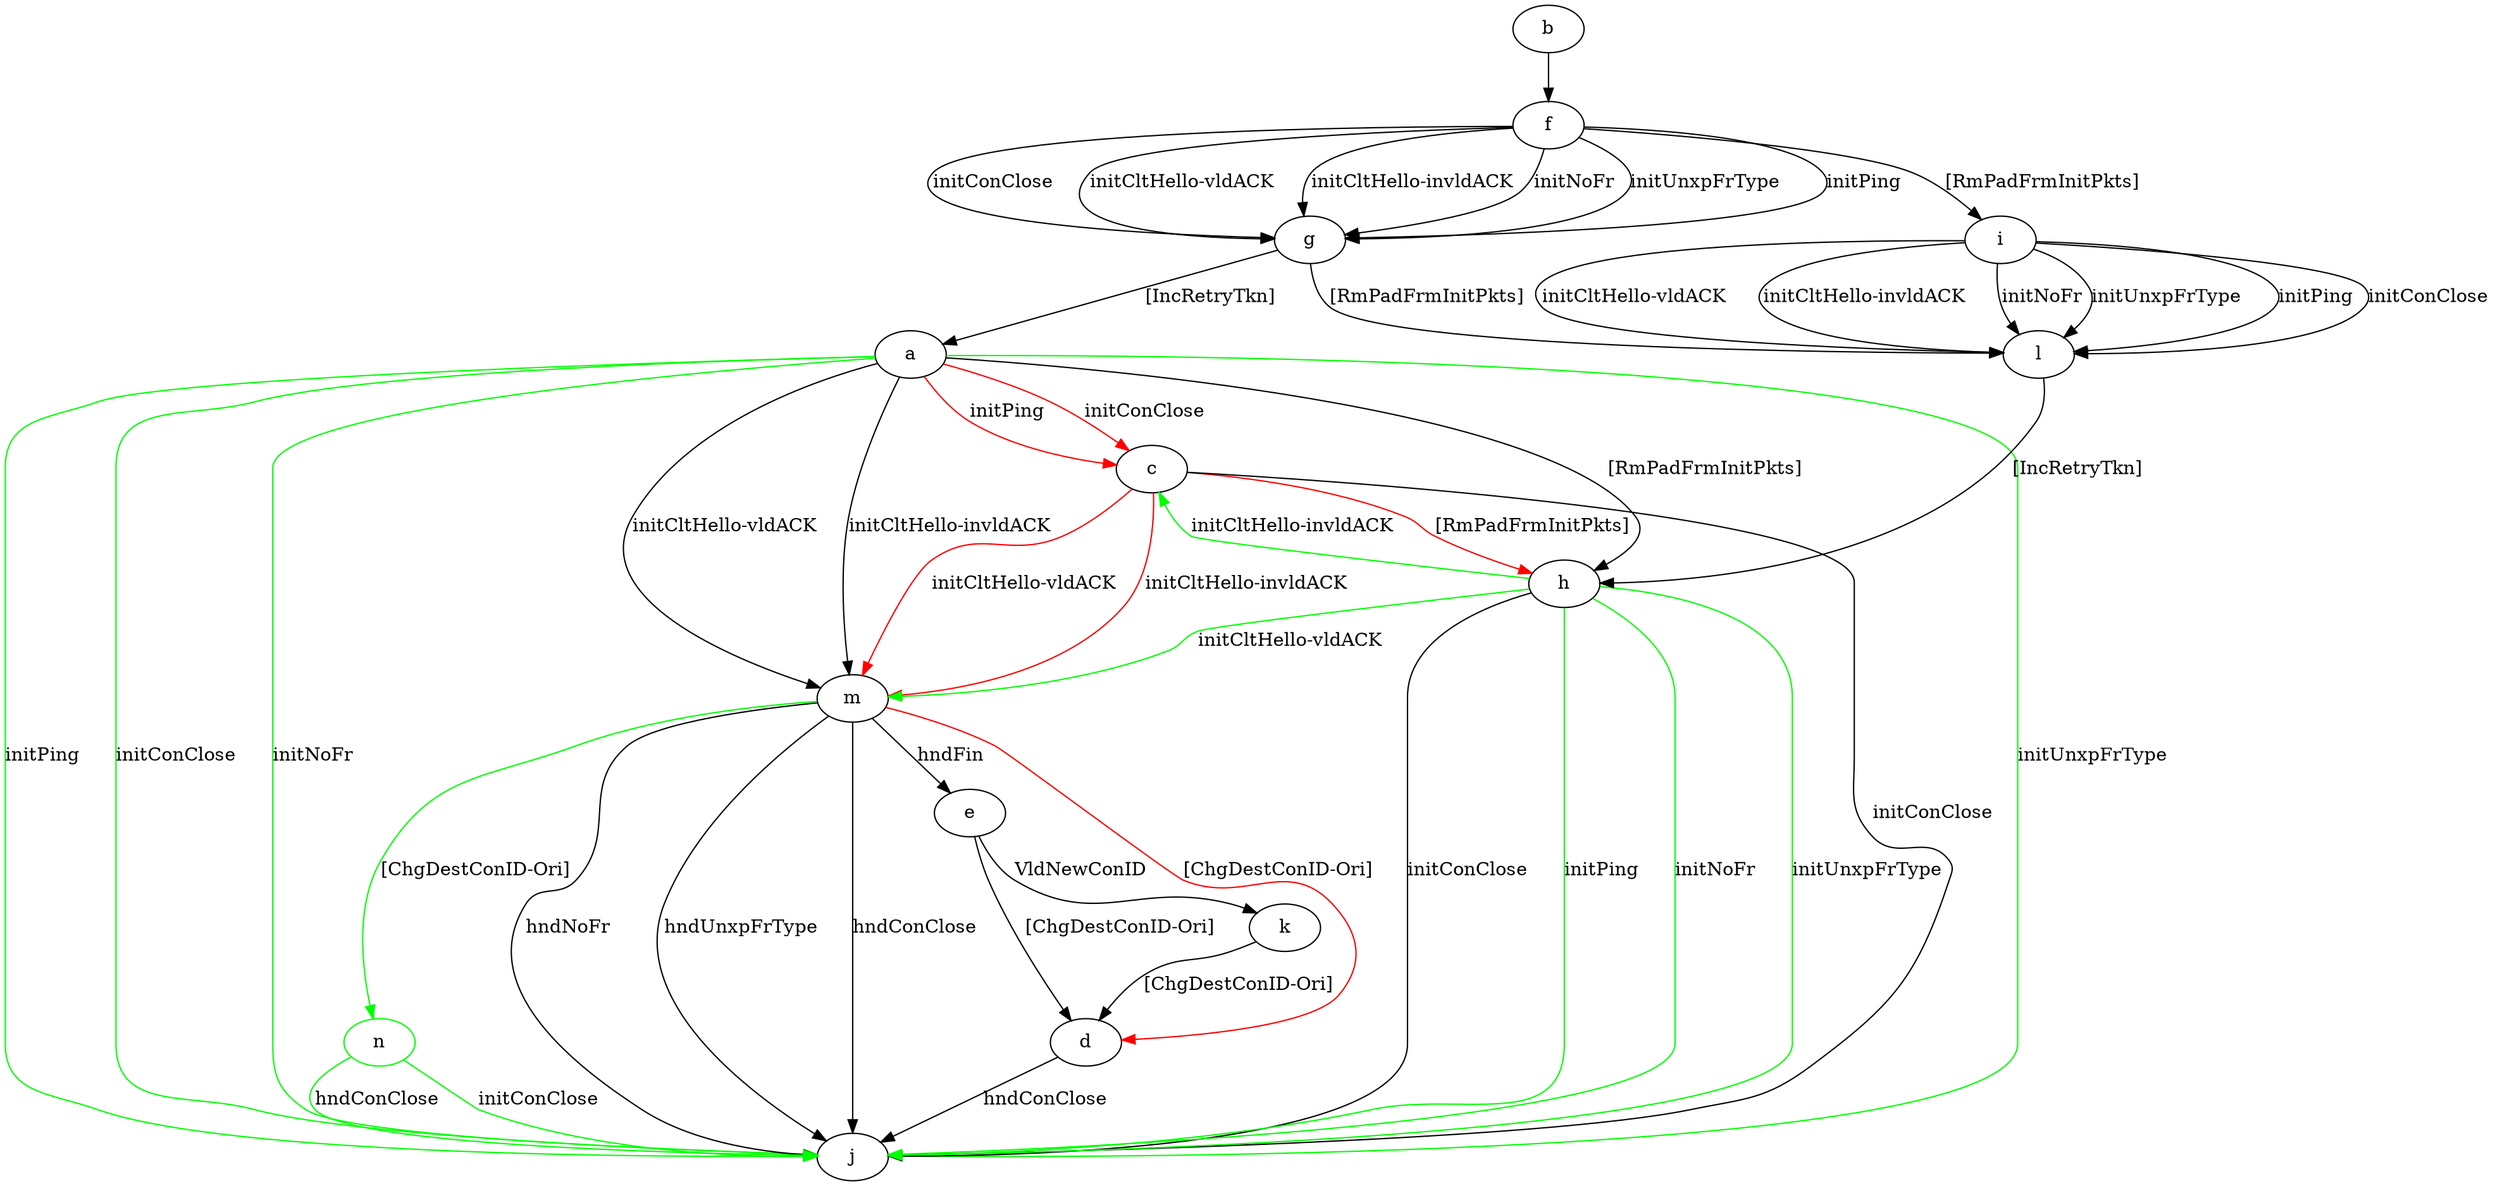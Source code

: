 digraph "" {
	a -> c	[key=0,
		color=red,
		label="initPing "];
	a -> c	[key=1,
		color=red,
		label="initConClose "];
	a -> h	[key=0,
		label="[RmPadFrmInitPkts] "];
	a -> j	[key=0,
		color=green,
		label="initPing "];
	a -> j	[key=1,
		color=green,
		label="initConClose "];
	a -> j	[key=2,
		color=green,
		label="initNoFr "];
	a -> j	[key=3,
		color=green,
		label="initUnxpFrType "];
	a -> m	[key=0,
		label="initCltHello-vldACK "];
	a -> m	[key=1,
		label="initCltHello-invldACK "];
	b -> f	[key=0];
	c -> h	[key=0,
		color=red,
		label="[RmPadFrmInitPkts] "];
	c -> j	[key=0,
		label="initConClose "];
	c -> m	[key=0,
		color=red,
		label="initCltHello-vldACK "];
	c -> m	[key=1,
		color=red,
		label="initCltHello-invldACK "];
	d -> j	[key=0,
		label="hndConClose "];
	e -> d	[key=0,
		label="[ChgDestConID-Ori] "];
	e -> k	[key=0,
		label="VldNewConID "];
	f -> g	[key=0,
		label="initPing "];
	f -> g	[key=1,
		label="initConClose "];
	f -> g	[key=2,
		label="initCltHello-vldACK "];
	f -> g	[key=3,
		label="initCltHello-invldACK "];
	f -> g	[key=4,
		label="initNoFr "];
	f -> g	[key=5,
		label="initUnxpFrType "];
	f -> i	[key=0,
		label="[RmPadFrmInitPkts] "];
	g -> a	[key=0,
		label="[IncRetryTkn] "];
	g -> l	[key=0,
		label="[RmPadFrmInitPkts] "];
	h -> c	[key=0,
		color=green,
		label="initCltHello-invldACK "];
	h -> j	[key=0,
		label="initConClose "];
	h -> j	[key=1,
		color=green,
		label="initPing "];
	h -> j	[key=2,
		color=green,
		label="initNoFr "];
	h -> j	[key=3,
		color=green,
		label="initUnxpFrType "];
	h -> m	[key=0,
		color=green,
		label="initCltHello-vldACK "];
	i -> l	[key=0,
		label="initPing "];
	i -> l	[key=1,
		label="initConClose "];
	i -> l	[key=2,
		label="initCltHello-vldACK "];
	i -> l	[key=3,
		label="initCltHello-invldACK "];
	i -> l	[key=4,
		label="initNoFr "];
	i -> l	[key=5,
		label="initUnxpFrType "];
	k -> d	[key=0,
		label="[ChgDestConID-Ori] "];
	l -> h	[key=0,
		label="[IncRetryTkn] "];
	m -> d	[key=0,
		color=red,
		label="[ChgDestConID-Ori] "];
	m -> e	[key=0,
		label="hndFin "];
	m -> j	[key=0,
		label="hndNoFr "];
	m -> j	[key=1,
		label="hndUnxpFrType "];
	m -> j	[key=2,
		label="hndConClose "];
	n	[color=green];
	m -> n	[key=0,
		color=green,
		label="[ChgDestConID-Ori] "];
	n -> j	[key=0,
		color=green,
		label="initConClose "];
	n -> j	[key=1,
		color=green,
		label="hndConClose "];
}
